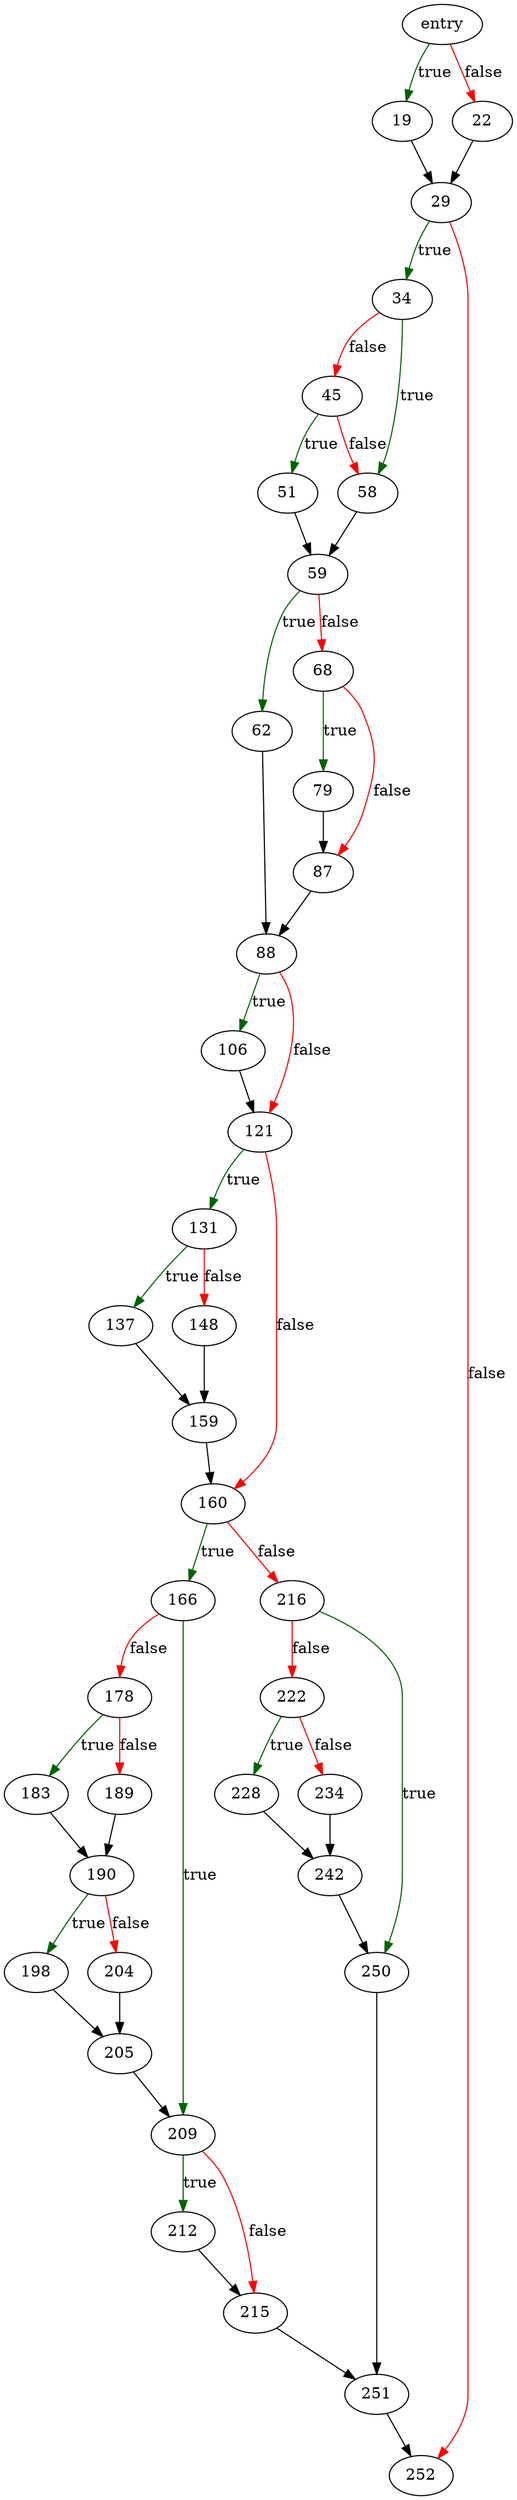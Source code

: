 digraph "exprDup" {
	// Node definitions.
	4 [label=entry];
	19;
	22;
	29;
	34;
	45;
	51;
	58;
	59;
	62;
	68;
	79;
	87;
	88;
	106;
	121;
	131;
	137;
	148;
	159;
	160;
	166;
	178;
	183;
	189;
	190;
	198;
	204;
	205;
	209;
	212;
	215;
	216;
	222;
	228;
	234;
	242;
	250;
	251;
	252;

	// Edge definitions.
	4 -> 19 [
		color=darkgreen
		label=true
	];
	4 -> 22 [
		color=red
		label=false
	];
	19 -> 29;
	22 -> 29;
	29 -> 34 [
		color=darkgreen
		label=true
	];
	29 -> 252 [
		color=red
		label=false
	];
	34 -> 45 [
		color=red
		label=false
	];
	34 -> 58 [
		color=darkgreen
		label=true
	];
	45 -> 51 [
		color=darkgreen
		label=true
	];
	45 -> 58 [
		color=red
		label=false
	];
	51 -> 59;
	58 -> 59;
	59 -> 62 [
		color=darkgreen
		label=true
	];
	59 -> 68 [
		color=red
		label=false
	];
	62 -> 88;
	68 -> 79 [
		color=darkgreen
		label=true
	];
	68 -> 87 [
		color=red
		label=false
	];
	79 -> 87;
	87 -> 88;
	88 -> 106 [
		color=darkgreen
		label=true
	];
	88 -> 121 [
		color=red
		label=false
	];
	106 -> 121;
	121 -> 131 [
		color=darkgreen
		label=true
	];
	121 -> 160 [
		color=red
		label=false
	];
	131 -> 137 [
		color=darkgreen
		label=true
	];
	131 -> 148 [
		color=red
		label=false
	];
	137 -> 159;
	148 -> 159;
	159 -> 160;
	160 -> 166 [
		color=darkgreen
		label=true
	];
	160 -> 216 [
		color=red
		label=false
	];
	166 -> 178 [
		color=red
		label=false
	];
	166 -> 209 [
		color=darkgreen
		label=true
	];
	178 -> 183 [
		color=darkgreen
		label=true
	];
	178 -> 189 [
		color=red
		label=false
	];
	183 -> 190;
	189 -> 190;
	190 -> 198 [
		color=darkgreen
		label=true
	];
	190 -> 204 [
		color=red
		label=false
	];
	198 -> 205;
	204 -> 205;
	205 -> 209;
	209 -> 212 [
		color=darkgreen
		label=true
	];
	209 -> 215 [
		color=red
		label=false
	];
	212 -> 215;
	215 -> 251;
	216 -> 222 [
		color=red
		label=false
	];
	216 -> 250 [
		color=darkgreen
		label=true
	];
	222 -> 228 [
		color=darkgreen
		label=true
	];
	222 -> 234 [
		color=red
		label=false
	];
	228 -> 242;
	234 -> 242;
	242 -> 250;
	250 -> 251;
	251 -> 252;
}